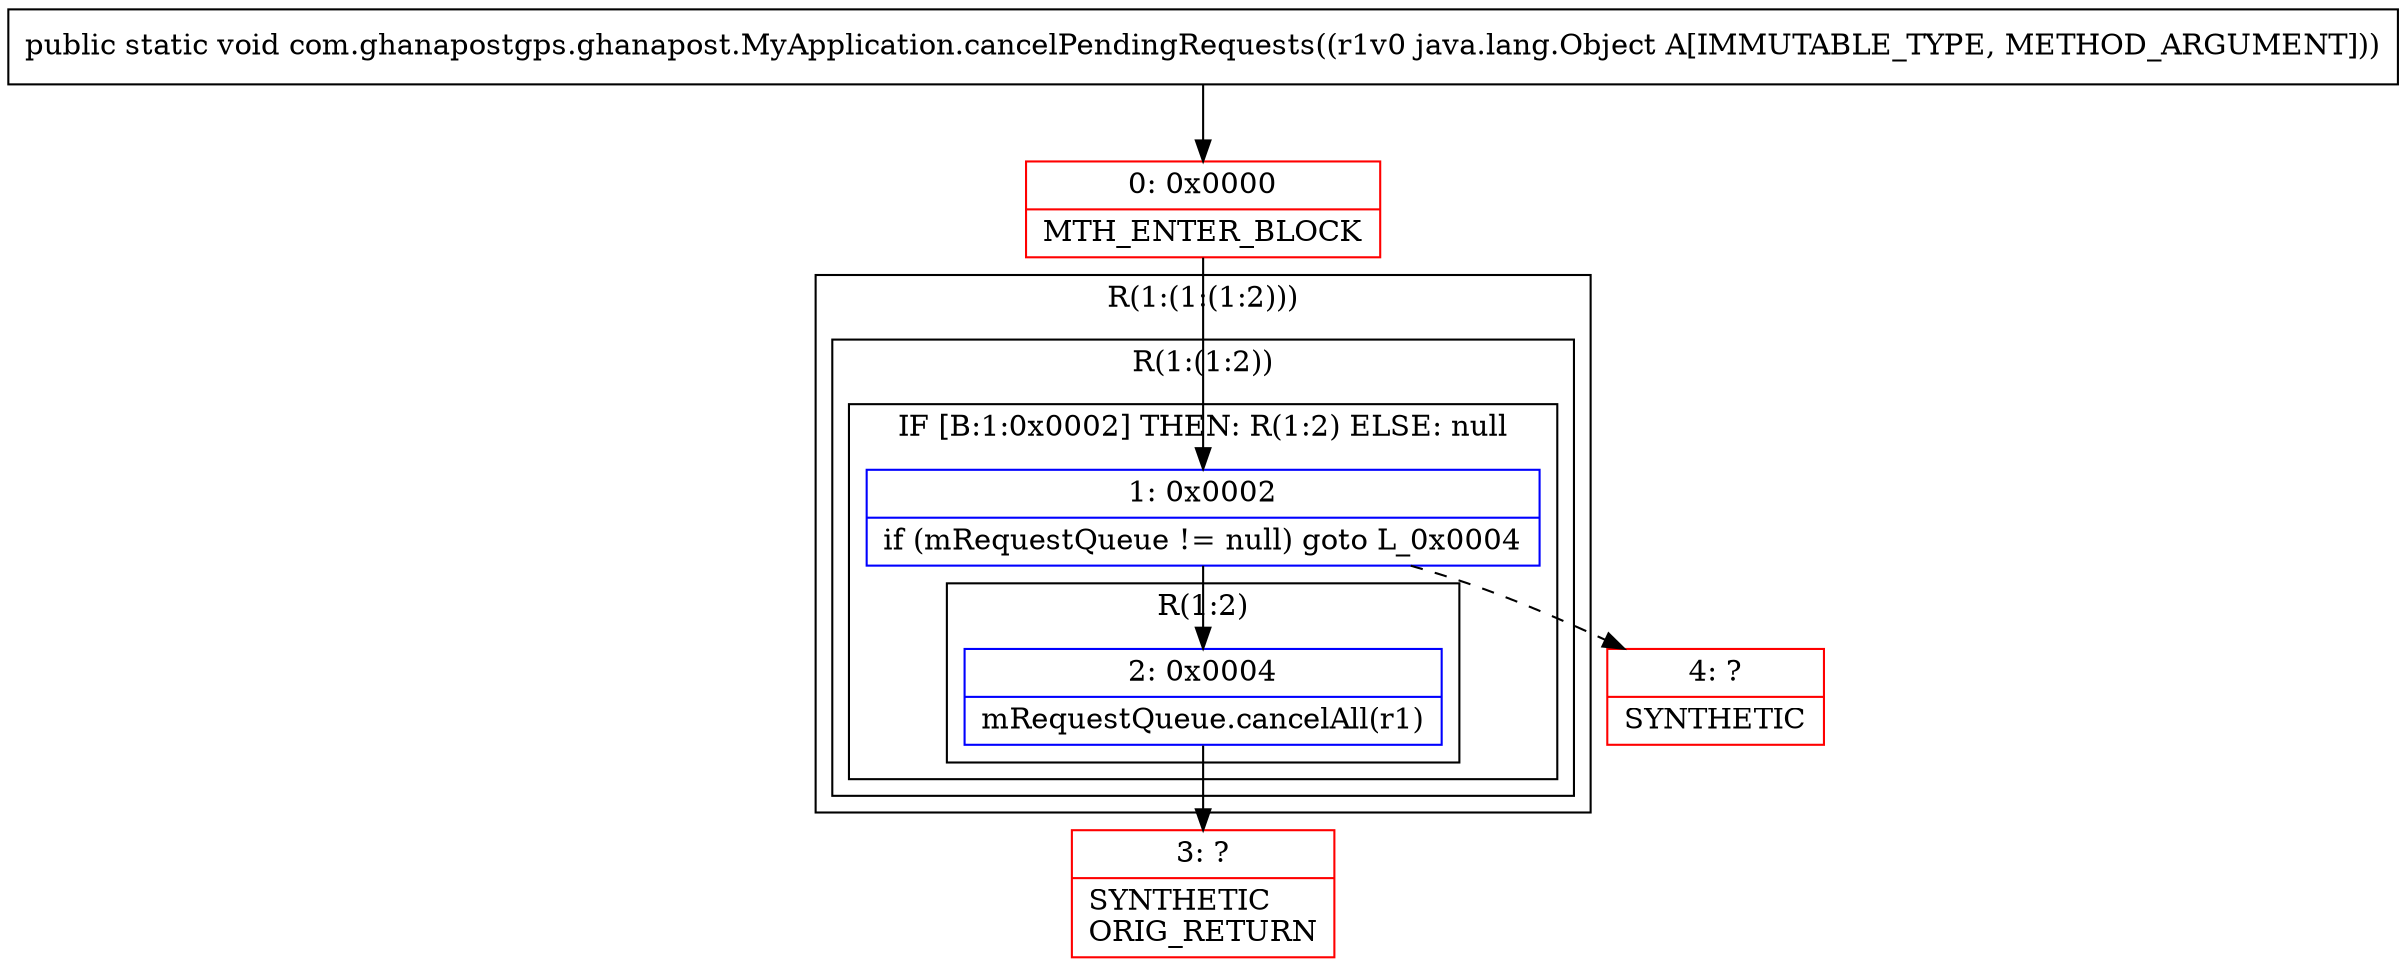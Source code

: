 digraph "CFG forcom.ghanapostgps.ghanapost.MyApplication.cancelPendingRequests(Ljava\/lang\/Object;)V" {
subgraph cluster_Region_1032777394 {
label = "R(1:(1:(1:2)))";
node [shape=record,color=blue];
subgraph cluster_Region_84401894 {
label = "R(1:(1:2))";
node [shape=record,color=blue];
subgraph cluster_IfRegion_947772877 {
label = "IF [B:1:0x0002] THEN: R(1:2) ELSE: null";
node [shape=record,color=blue];
Node_1 [shape=record,label="{1\:\ 0x0002|if (mRequestQueue != null) goto L_0x0004\l}"];
subgraph cluster_Region_1607452375 {
label = "R(1:2)";
node [shape=record,color=blue];
Node_2 [shape=record,label="{2\:\ 0x0004|mRequestQueue.cancelAll(r1)\l}"];
}
}
}
}
Node_0 [shape=record,color=red,label="{0\:\ 0x0000|MTH_ENTER_BLOCK\l}"];
Node_3 [shape=record,color=red,label="{3\:\ ?|SYNTHETIC\lORIG_RETURN\l}"];
Node_4 [shape=record,color=red,label="{4\:\ ?|SYNTHETIC\l}"];
MethodNode[shape=record,label="{public static void com.ghanapostgps.ghanapost.MyApplication.cancelPendingRequests((r1v0 java.lang.Object A[IMMUTABLE_TYPE, METHOD_ARGUMENT])) }"];
MethodNode -> Node_0;
Node_1 -> Node_2;
Node_1 -> Node_4[style=dashed];
Node_2 -> Node_3;
Node_0 -> Node_1;
}

